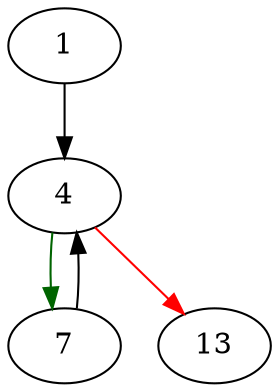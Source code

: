 strict digraph "countLookasideSlots" {
	// Node definitions.
	1 [entry=true];
	4;
	7;
	13;

	// Edge definitions.
	1 -> 4;
	4 -> 7 [
		color=darkgreen
		cond=true
	];
	4 -> 13 [
		color=red
		cond=false
	];
	7 -> 4;
}